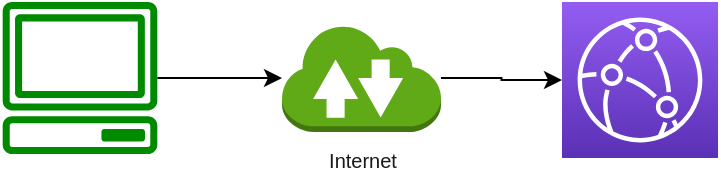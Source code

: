 <mxfile version="20.4.2" type="github"><diagram id="x0nm3iO3LWml7Ns6VQRr" name="Page-1"><mxGraphModel dx="868" dy="435" grid="1" gridSize="10" guides="1" tooltips="1" connect="1" arrows="1" fold="1" page="1" pageScale="1" pageWidth="850" pageHeight="1100" math="0" shadow="0"><root><mxCell id="0"/><mxCell id="1" parent="0"/><mxCell id="WfDpqQK5fS-MOZNF6EJ1-6" value="" style="edgeStyle=orthogonalEdgeStyle;rounded=0;orthogonalLoop=1;jettySize=auto;html=1;" edge="1" parent="1" source="WfDpqQK5fS-MOZNF6EJ1-4" target="WfDpqQK5fS-MOZNF6EJ1-5"><mxGeometry relative="1" as="geometry"/></mxCell><mxCell id="WfDpqQK5fS-MOZNF6EJ1-4" value="" style="sketch=0;outlineConnect=0;fillColor=#008a00;strokeColor=#005700;dashed=0;verticalLabelPosition=bottom;verticalAlign=top;align=center;html=1;fontSize=12;fontStyle=0;aspect=fixed;pointerEvents=1;shape=mxgraph.aws4.client;fontColor=#ffffff;" vertex="1" parent="1"><mxGeometry x="70" y="120" width="78" height="76" as="geometry"/></mxCell><mxCell id="WfDpqQK5fS-MOZNF6EJ1-8" value="" style="edgeStyle=orthogonalEdgeStyle;rounded=0;orthogonalLoop=1;jettySize=auto;html=1;" edge="1" parent="1" source="WfDpqQK5fS-MOZNF6EJ1-5" target="WfDpqQK5fS-MOZNF6EJ1-7"><mxGeometry relative="1" as="geometry"/></mxCell><mxCell id="WfDpqQK5fS-MOZNF6EJ1-5" value="&lt;font color=&quot;#191919&quot; size=&quot;1&quot;&gt;Internet&lt;/font&gt;" style="outlineConnect=0;dashed=0;verticalLabelPosition=bottom;verticalAlign=top;align=center;html=1;shape=mxgraph.aws3.internet_2;fillColor=#60a917;strokeColor=#2D7600;fontColor=#ffffff;" vertex="1" parent="1"><mxGeometry x="210" y="131" width="79.5" height="54" as="geometry"/></mxCell><mxCell id="WfDpqQK5fS-MOZNF6EJ1-7" value="" style="sketch=0;points=[[0,0,0],[0.25,0,0],[0.5,0,0],[0.75,0,0],[1,0,0],[0,1,0],[0.25,1,0],[0.5,1,0],[0.75,1,0],[1,1,0],[0,0.25,0],[0,0.5,0],[0,0.75,0],[1,0.25,0],[1,0.5,0],[1,0.75,0]];outlineConnect=0;fontColor=#232F3E;gradientColor=#945DF2;gradientDirection=north;fillColor=#5A30B5;strokeColor=#ffffff;dashed=0;verticalLabelPosition=bottom;verticalAlign=top;align=center;html=1;fontSize=12;fontStyle=0;aspect=fixed;shape=mxgraph.aws4.resourceIcon;resIcon=mxgraph.aws4.cloudfront;" vertex="1" parent="1"><mxGeometry x="350" y="120" width="78" height="78" as="geometry"/></mxCell></root></mxGraphModel></diagram></mxfile>